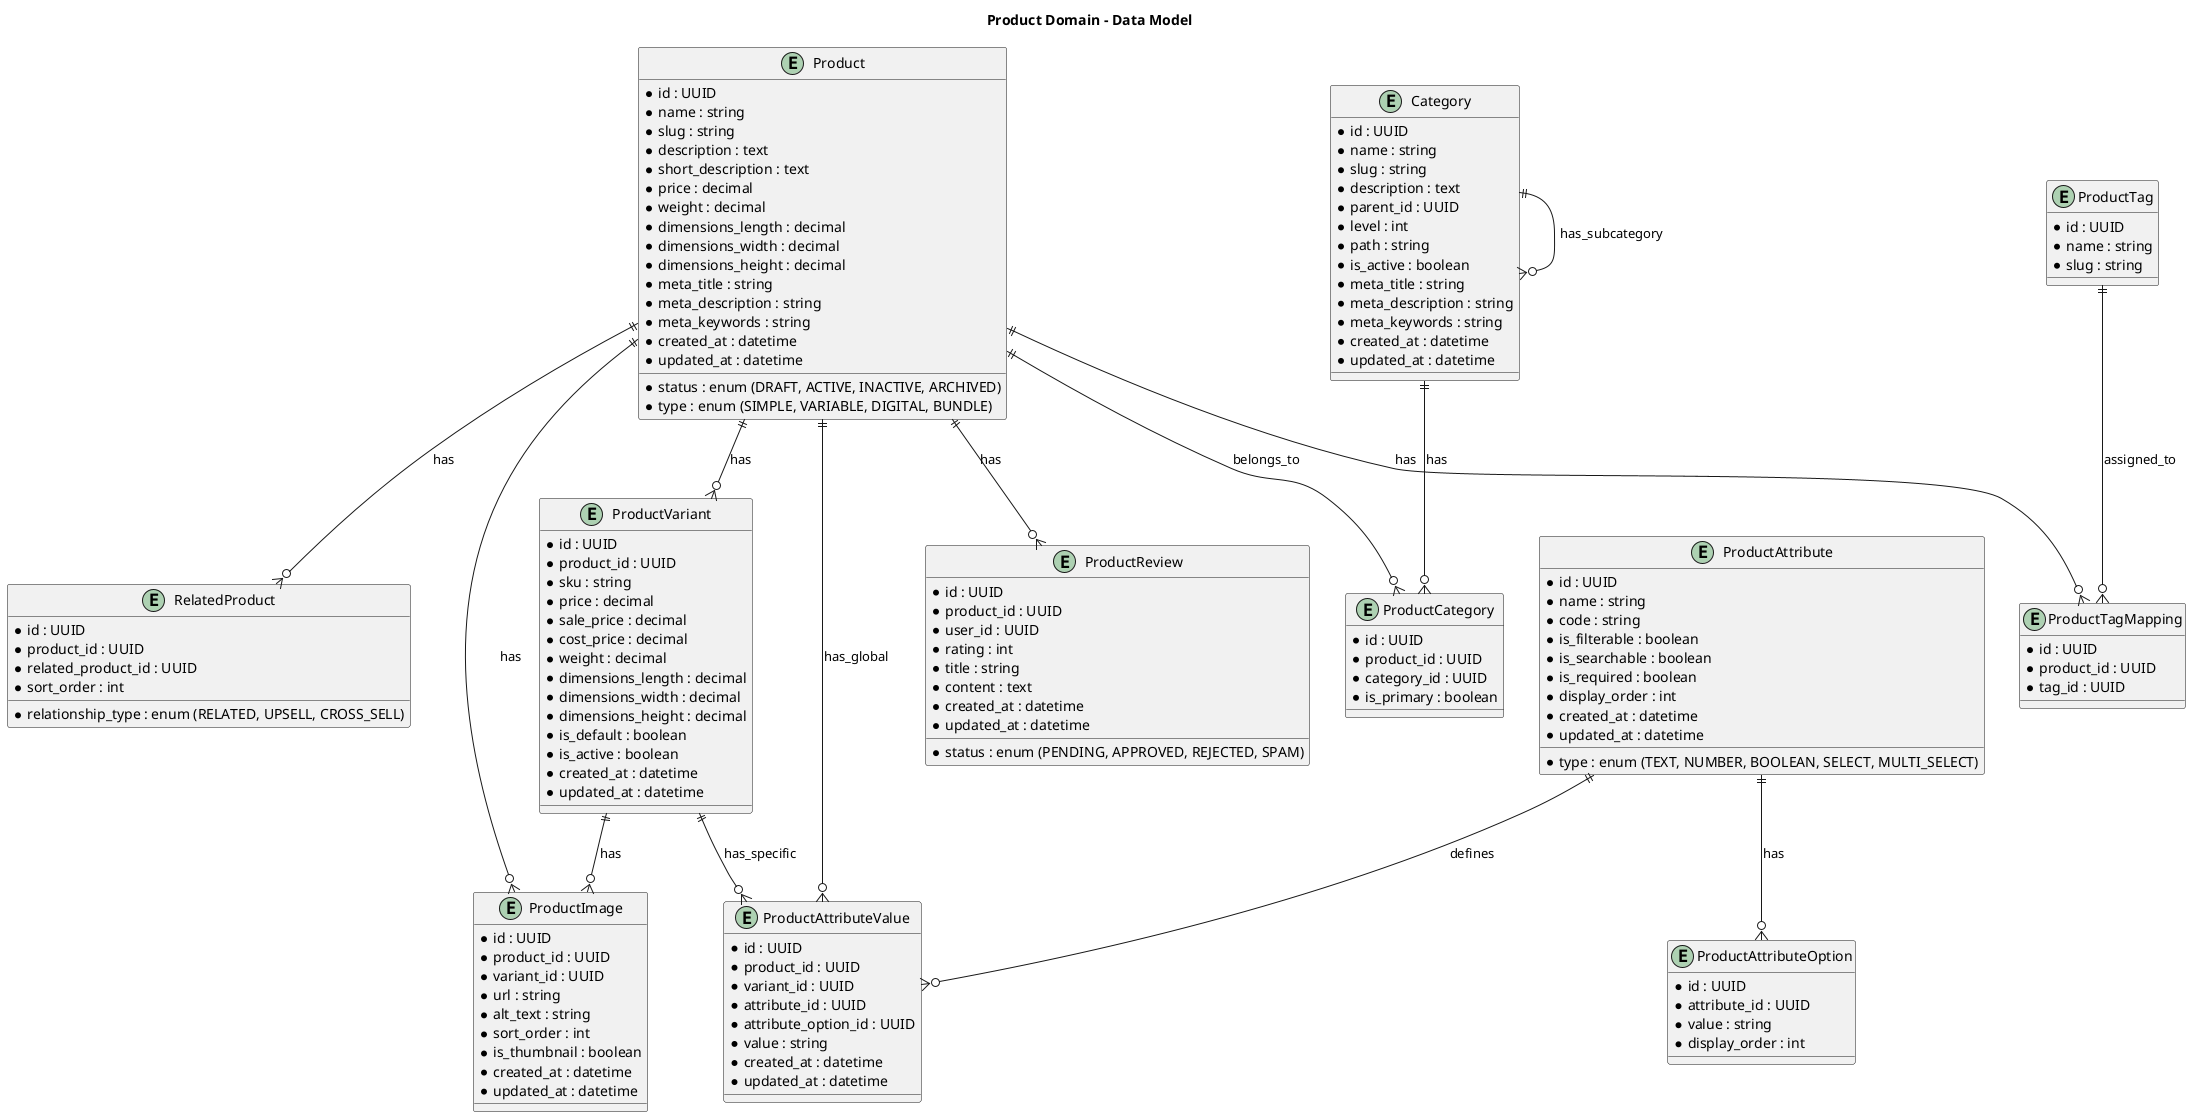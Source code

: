 @startuml Product Domain
' Product Domain Entity-Relationship Diagram for E-commerce Platform

title Product Domain - Data Model

entity "Category" as category {
  * id : UUID
  * name : string
  * slug : string
  * description : text
  * parent_id : UUID
  * level : int
  * path : string
  * is_active : boolean
  * meta_title : string
  * meta_description : string
  * meta_keywords : string
  * created_at : datetime
  * updated_at : datetime
}

entity "Product" as product {
  * id : UUID
  * name : string
  * slug : string
  * description : text
  * short_description : text
  * price : decimal
  * status : enum (DRAFT, ACTIVE, INACTIVE, ARCHIVED)
  * type : enum (SIMPLE, VARIABLE, DIGITAL, BUNDLE)
  * weight : decimal
  * dimensions_length : decimal
  * dimensions_width : decimal
  * dimensions_height : decimal
  * meta_title : string
  * meta_description : string
  * meta_keywords : string
  * created_at : datetime
  * updated_at : datetime
}

entity "ProductCategory" as product_category {
  * id : UUID
  * product_id : UUID
  * category_id : UUID
  * is_primary : boolean
}

entity "ProductVariant" as variant {
  * id : UUID
  * product_id : UUID
  * sku : string
  * price : decimal
  * sale_price : decimal
  * cost_price : decimal
  * weight : decimal
  * dimensions_length : decimal
  * dimensions_width : decimal
  * dimensions_height : decimal
  * is_default : boolean
  * is_active : boolean
  * created_at : datetime
  * updated_at : datetime
}

entity "ProductAttribute" as attribute {
  * id : UUID
  * name : string
  * code : string
  * type : enum (TEXT, NUMBER, BOOLEAN, SELECT, MULTI_SELECT)
  * is_filterable : boolean
  * is_searchable : boolean
  * is_required : boolean
  * display_order : int
  * created_at : datetime
  * updated_at : datetime
}

entity "ProductAttributeOption" as attribute_option {
  * id : UUID
  * attribute_id : UUID
  * value : string
  * display_order : int
}

entity "ProductAttributeValue" as attr_value {
  * id : UUID
  * product_id : UUID
  * variant_id : UUID
  * attribute_id : UUID
  * attribute_option_id : UUID
  * value : string
  * created_at : datetime
  * updated_at : datetime
}

entity "ProductImage" as image {
  * id : UUID
  * product_id : UUID
  * variant_id : UUID
  * url : string
  * alt_text : string
  * sort_order : int
  * is_thumbnail : boolean
  * created_at : datetime
  * updated_at : datetime
}

entity "ProductReview" as review {
  * id : UUID
  * product_id : UUID
  * user_id : UUID
  * rating : int
  * title : string
  * content : text
  * status : enum (PENDING, APPROVED, REJECTED, SPAM)
  * created_at : datetime
  * updated_at : datetime
}

entity "ProductTag" as tag {
  * id : UUID
  * name : string
  * slug : string
}

entity "ProductTagMapping" as tag_mapping {
  * id : UUID
  * product_id : UUID
  * tag_id : UUID
}

entity "RelatedProduct" as related_product {
  * id : UUID
  * product_id : UUID
  * related_product_id : UUID
  * relationship_type : enum (RELATED, UPSELL, CROSS_SELL)
  * sort_order : int
}

' Relationships
category ||--o{ category : has_subcategory
category ||--o{ product_category : has
product ||--o{ product_category : belongs_to
product ||--o{ variant : has
product ||--o{ image : has
product ||--o{ review : has
product ||--o{ attr_value : has_global
product ||--o{ tag_mapping : has
product ||--o{ related_product : has
variant ||--o{ attr_value : has_specific
variant ||--o{ image : has
attribute ||--o{ attribute_option : has
attribute ||--o{ attr_value : defines
tag ||--o{ tag_mapping : assigned_to

@enduml
